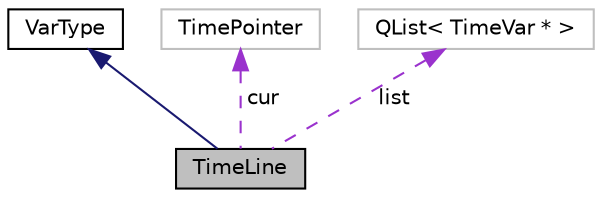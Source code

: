 digraph "TimeLine"
{
 // INTERACTIVE_SVG=YES
  edge [fontname="Helvetica",fontsize="10",labelfontname="Helvetica",labelfontsize="10"];
  node [fontname="Helvetica",fontsize="10",shape=record];
  Node1 [label="TimeLine",height=0.2,width=0.4,color="black", fillcolor="grey75", style="filled", fontcolor="black"];
  Node2 -> Node1 [dir="back",color="midnightblue",fontsize="10",style="solid",fontname="Helvetica"];
  Node2 [label="VarType",height=0.2,width=0.4,color="black", fillcolor="white", style="filled",URL="$d6/de3/class_var_type.html"];
  Node3 -> Node1 [dir="back",color="darkorchid3",fontsize="10",style="dashed",label=" cur" ,fontname="Helvetica"];
  Node3 [label="TimePointer",height=0.2,width=0.4,color="grey75", fillcolor="white", style="filled"];
  Node4 -> Node1 [dir="back",color="darkorchid3",fontsize="10",style="dashed",label=" list" ,fontname="Helvetica"];
  Node4 [label="QList\< TimeVar * \>",height=0.2,width=0.4,color="grey75", fillcolor="white", style="filled"];
}
